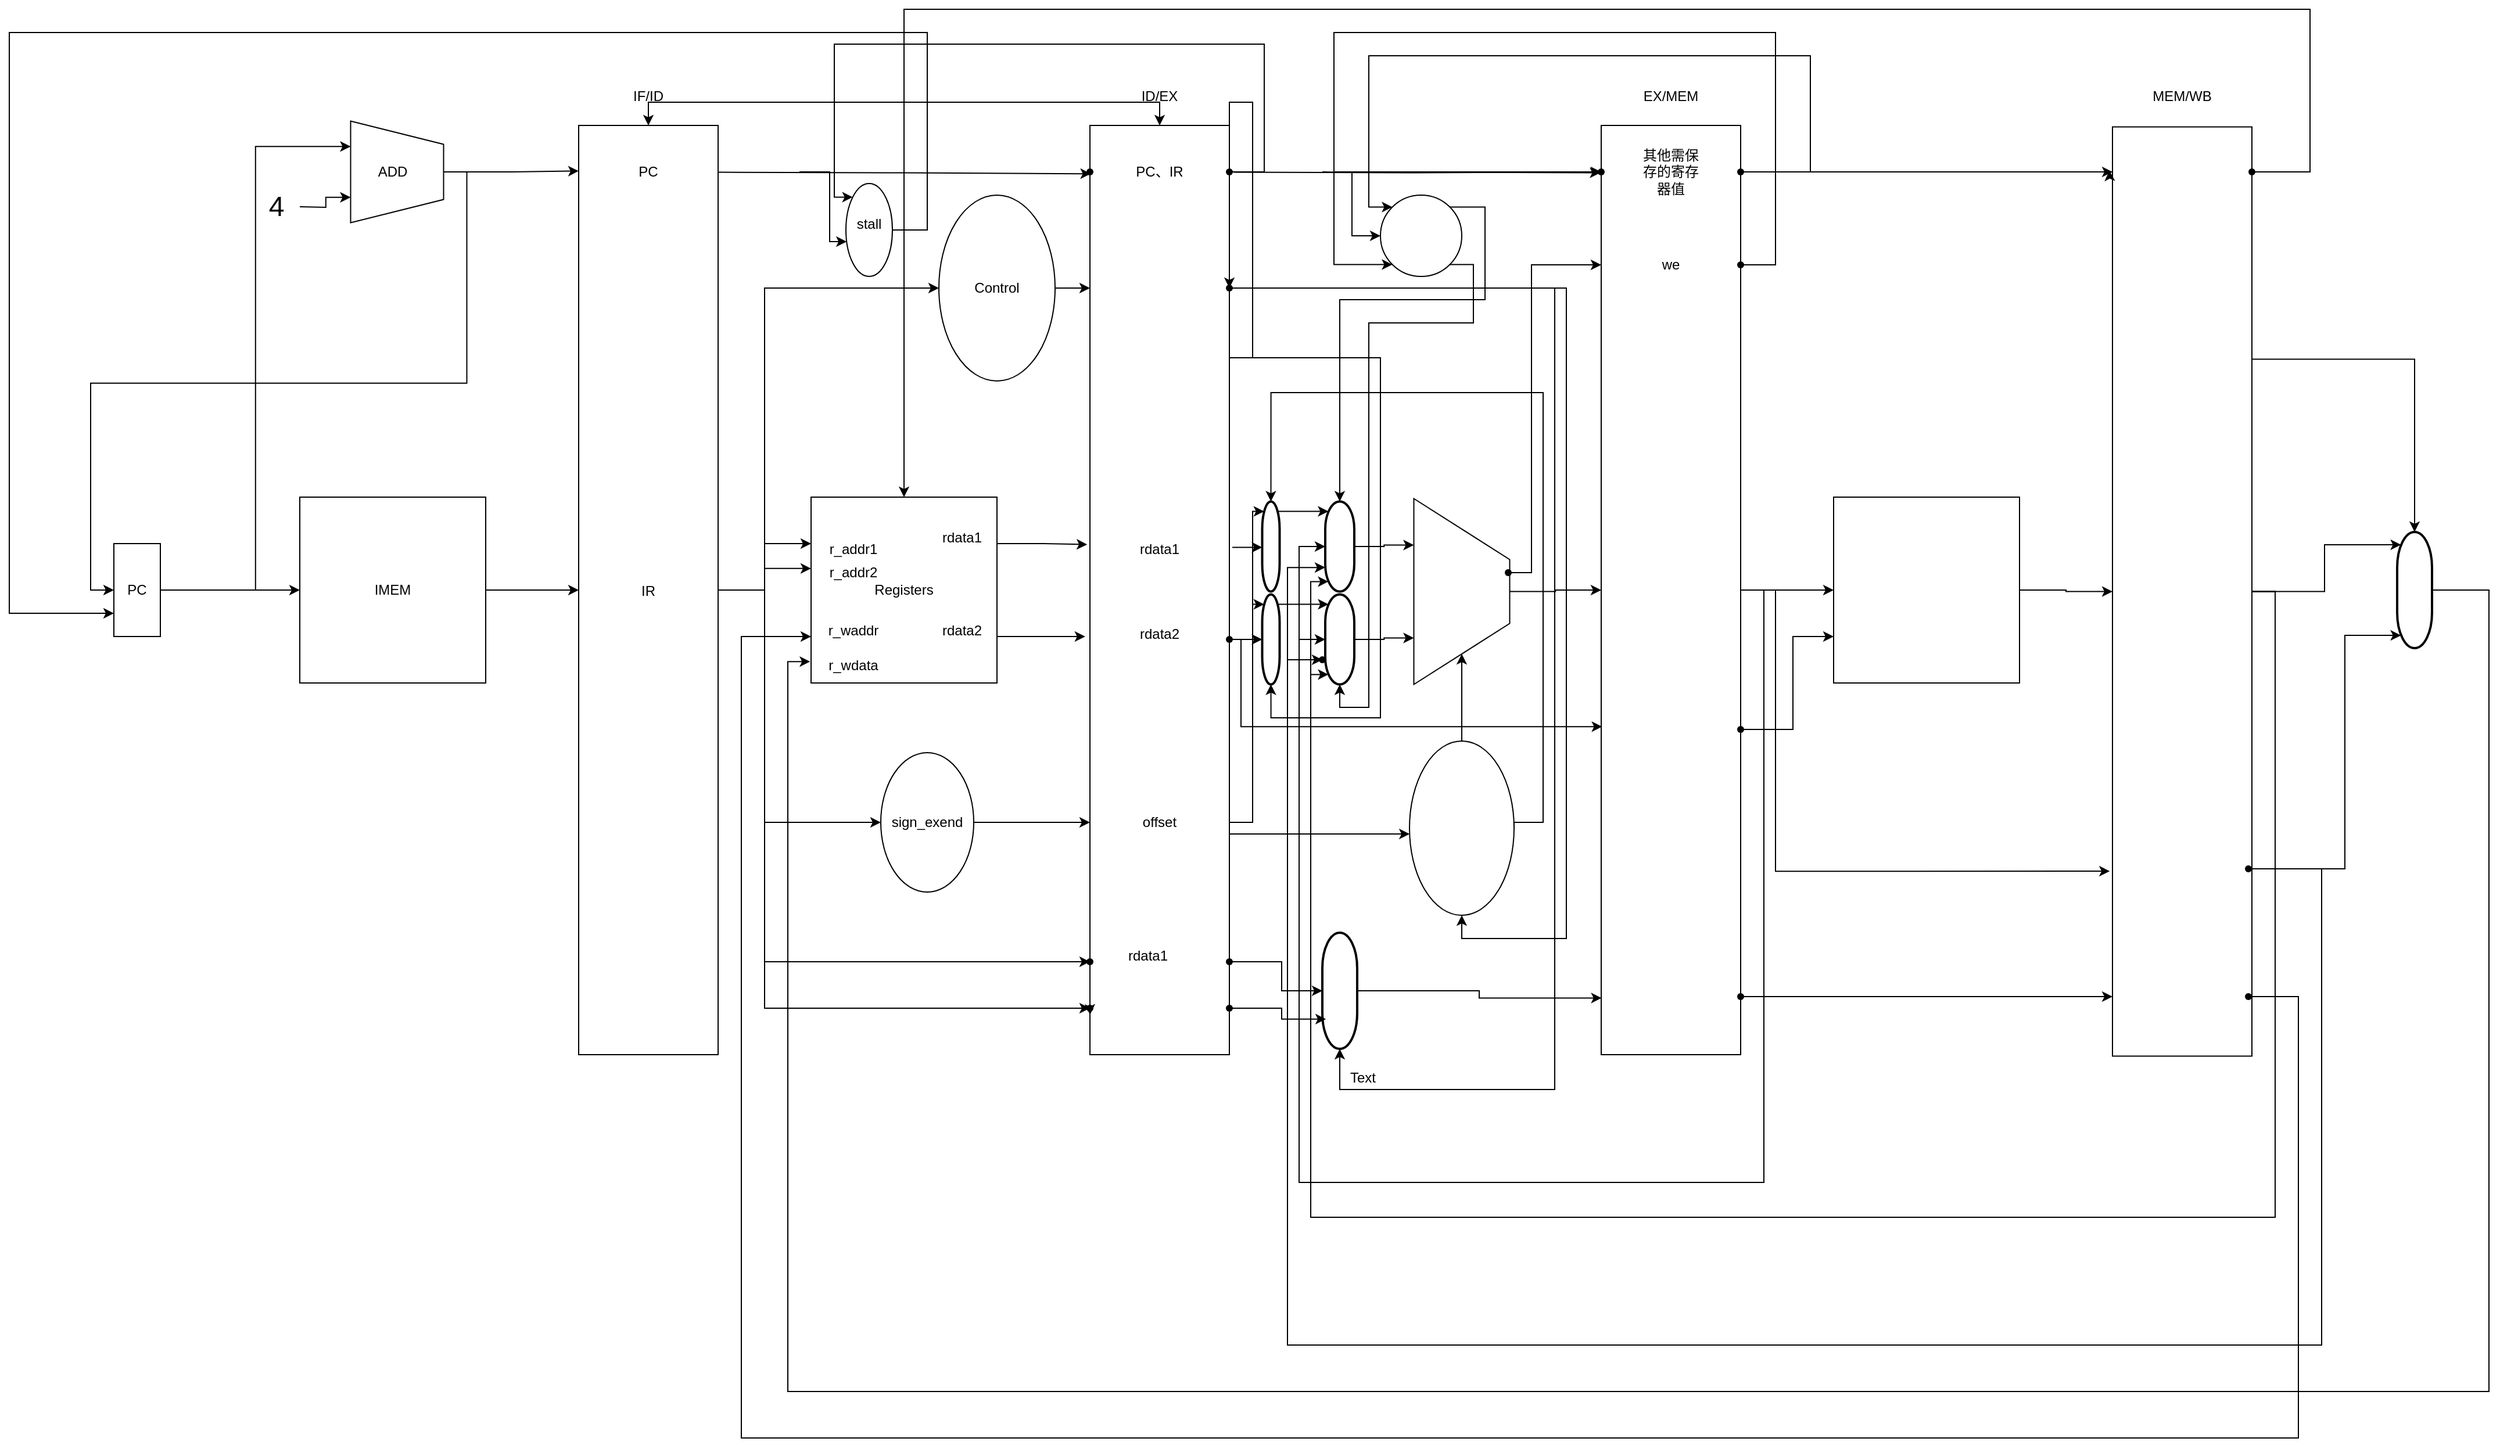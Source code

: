 <mxfile version="22.0.4" type="github">
  <diagram id="prtHgNgQTEPvFCAcTncT" name="Page-1">
    <mxGraphModel dx="1870" dy="2126" grid="1" gridSize="10" guides="1" tooltips="1" connect="1" arrows="1" fold="1" page="1" pageScale="1" pageWidth="827" pageHeight="1169" math="0" shadow="0">
      <root>
        <mxCell id="0" />
        <mxCell id="1" parent="0" />
        <mxCell id="Pd3aWQBySJJGMowD0t_p-46" style="edgeStyle=orthogonalEdgeStyle;rounded=0;orthogonalLoop=1;jettySize=auto;html=1;" edge="1" parent="1" source="Pd3aWQBySJJGMowD0t_p-4">
          <mxGeometry relative="1" as="geometry">
            <mxPoint x="640" y="160" as="targetPoint" />
          </mxGeometry>
        </mxCell>
        <mxCell id="Pd3aWQBySJJGMowD0t_p-4" value="" style="whiteSpace=wrap;html=1;aspect=fixed;movable=0;resizable=0;rotatable=0;deletable=0;editable=0;locked=1;connectable=0;" vertex="1" parent="1">
          <mxGeometry x="400" y="80" width="160" height="160" as="geometry" />
        </mxCell>
        <mxCell id="Pd3aWQBySJJGMowD0t_p-7" style="edgeStyle=orthogonalEdgeStyle;rounded=0;orthogonalLoop=1;jettySize=auto;html=1;exitX=1;exitY=0.5;exitDx=0;exitDy=0;entryX=0;entryY=0.5;entryDx=0;entryDy=0;" edge="1" parent="1" source="Pd3aWQBySJJGMowD0t_p-1" target="Pd3aWQBySJJGMowD0t_p-4">
          <mxGeometry relative="1" as="geometry" />
        </mxCell>
        <mxCell id="Pd3aWQBySJJGMowD0t_p-16" style="edgeStyle=orthogonalEdgeStyle;rounded=0;orthogonalLoop=1;jettySize=auto;html=1;entryX=0.25;entryY=1;entryDx=0;entryDy=0;" edge="1" parent="1" source="Pd3aWQBySJJGMowD0t_p-1" target="Pd3aWQBySJJGMowD0t_p-13">
          <mxGeometry relative="1" as="geometry" />
        </mxCell>
        <mxCell id="Pd3aWQBySJJGMowD0t_p-51" style="edgeStyle=orthogonalEdgeStyle;rounded=0;orthogonalLoop=1;jettySize=auto;html=1;exitX=1;exitY=0.5;exitDx=0;exitDy=0;entryX=0;entryY=0.5;entryDx=0;entryDy=0;" edge="1" parent="1" source="Pd3aWQBySJJGMowD0t_p-23" target="Pd3aWQBySJJGMowD0t_p-49">
          <mxGeometry relative="1" as="geometry">
            <mxPoint x="840" y="-90" as="targetPoint" />
            <Array as="points">
              <mxPoint x="800" y="160" />
              <mxPoint x="800" y="-100" />
            </Array>
          </mxGeometry>
        </mxCell>
        <mxCell id="Pd3aWQBySJJGMowD0t_p-53" style="edgeStyle=orthogonalEdgeStyle;rounded=0;orthogonalLoop=1;jettySize=auto;html=1;entryX=0;entryY=0.25;entryDx=0;entryDy=0;" edge="1" parent="1" source="Pd3aWQBySJJGMowD0t_p-23" target="Pd3aWQBySJJGMowD0t_p-41">
          <mxGeometry relative="1" as="geometry" />
        </mxCell>
        <mxCell id="Pd3aWQBySJJGMowD0t_p-58" style="edgeStyle=orthogonalEdgeStyle;rounded=0;orthogonalLoop=1;jettySize=auto;html=1;exitX=1;exitY=0.5;exitDx=0;exitDy=0;entryX=0;entryY=0.5;entryDx=0;entryDy=0;" edge="1" parent="1" source="Pd3aWQBySJJGMowD0t_p-23" target="Pd3aWQBySJJGMowD0t_p-57">
          <mxGeometry relative="1" as="geometry">
            <Array as="points">
              <mxPoint x="800" y="160" />
              <mxPoint x="800" y="360" />
            </Array>
          </mxGeometry>
        </mxCell>
        <mxCell id="Pd3aWQBySJJGMowD0t_p-233" style="edgeStyle=orthogonalEdgeStyle;rounded=0;orthogonalLoop=1;jettySize=auto;html=1;exitX=1;exitY=0.5;exitDx=0;exitDy=0;" edge="1" parent="1" source="Pd3aWQBySJJGMowD0t_p-23" target="Pd3aWQBySJJGMowD0t_p-221">
          <mxGeometry relative="1" as="geometry">
            <Array as="points">
              <mxPoint x="800" y="160" />
              <mxPoint x="800" y="520" />
            </Array>
          </mxGeometry>
        </mxCell>
        <mxCell id="Pd3aWQBySJJGMowD0t_p-23" value="" style="rounded=0;whiteSpace=wrap;html=1;movable=1;resizable=1;rotatable=1;deletable=1;editable=1;locked=0;connectable=1;" vertex="1" parent="1">
          <mxGeometry x="640" y="-240" width="120" height="800" as="geometry" />
        </mxCell>
        <mxCell id="Pd3aWQBySJJGMowD0t_p-24" value="IF/ID" style="text;strokeColor=none;align=center;fillColor=none;html=1;verticalAlign=middle;whiteSpace=wrap;rounded=0;movable=0;resizable=0;rotatable=0;deletable=0;editable=0;locked=1;connectable=0;" vertex="1" parent="1">
          <mxGeometry x="670" y="-280" width="60" height="30" as="geometry" />
        </mxCell>
        <mxCell id="Pd3aWQBySJJGMowD0t_p-43" value="" style="group;movable=1;resizable=1;rotatable=1;deletable=1;editable=1;locked=0;connectable=1;" vertex="1" connectable="0" parent="1">
          <mxGeometry x="840" y="80" width="160" height="160" as="geometry" />
        </mxCell>
        <mxCell id="Pd3aWQBySJJGMowD0t_p-41" value="" style="whiteSpace=wrap;html=1;aspect=fixed;" vertex="1" parent="Pd3aWQBySJJGMowD0t_p-43">
          <mxGeometry width="160" height="160" as="geometry" />
        </mxCell>
        <mxCell id="Pd3aWQBySJJGMowD0t_p-42" value="Registers" style="text;strokeColor=none;align=center;fillColor=none;html=1;verticalAlign=middle;whiteSpace=wrap;rounded=0;" vertex="1" parent="Pd3aWQBySJJGMowD0t_p-43">
          <mxGeometry x="50" y="65" width="60" height="30" as="geometry" />
        </mxCell>
        <mxCell id="Pd3aWQBySJJGMowD0t_p-234" value="r_waddr" style="text;strokeColor=none;align=center;fillColor=none;html=1;verticalAlign=middle;whiteSpace=wrap;rounded=0;" vertex="1" parent="Pd3aWQBySJJGMowD0t_p-43">
          <mxGeometry x="10" y="100" width="53" height="30" as="geometry" />
        </mxCell>
        <mxCell id="Pd3aWQBySJJGMowD0t_p-235" value="r_wdata" style="text;strokeColor=none;align=center;fillColor=none;html=1;verticalAlign=middle;whiteSpace=wrap;rounded=0;" vertex="1" parent="Pd3aWQBySJJGMowD0t_p-43">
          <mxGeometry x="10" y="130" width="53" height="30" as="geometry" />
        </mxCell>
        <mxCell id="Pd3aWQBySJJGMowD0t_p-237" value="r_addr1" style="text;strokeColor=none;align=center;fillColor=none;html=1;verticalAlign=middle;whiteSpace=wrap;rounded=0;" vertex="1" parent="Pd3aWQBySJJGMowD0t_p-43">
          <mxGeometry x="10" y="30" width="53" height="30" as="geometry" />
        </mxCell>
        <mxCell id="Pd3aWQBySJJGMowD0t_p-238" value="rdata1" style="text;strokeColor=none;align=center;fillColor=none;html=1;verticalAlign=middle;whiteSpace=wrap;rounded=0;" vertex="1" parent="Pd3aWQBySJJGMowD0t_p-43">
          <mxGeometry x="100" y="20" width="60" height="30" as="geometry" />
        </mxCell>
        <mxCell id="Pd3aWQBySJJGMowD0t_p-239" value="rdata2" style="text;strokeColor=none;align=center;fillColor=none;html=1;verticalAlign=middle;whiteSpace=wrap;rounded=0;" vertex="1" parent="Pd3aWQBySJJGMowD0t_p-43">
          <mxGeometry x="100" y="100" width="60" height="30" as="geometry" />
        </mxCell>
        <mxCell id="Pd3aWQBySJJGMowD0t_p-240" value="r_addr2" style="text;strokeColor=none;align=center;fillColor=none;html=1;verticalAlign=middle;whiteSpace=wrap;rounded=0;" vertex="1" parent="Pd3aWQBySJJGMowD0t_p-43">
          <mxGeometry x="10" y="50" width="53" height="30" as="geometry" />
        </mxCell>
        <mxCell id="Pd3aWQBySJJGMowD0t_p-1" value="" style="rounded=0;whiteSpace=wrap;html=1;movable=1;resizable=1;rotatable=1;deletable=1;editable=1;locked=0;connectable=1;" vertex="1" parent="1">
          <mxGeometry x="240" y="120" width="40" height="80" as="geometry" />
        </mxCell>
        <mxCell id="Pd3aWQBySJJGMowD0t_p-120" style="edgeStyle=orthogonalEdgeStyle;rounded=0;orthogonalLoop=1;jettySize=auto;html=1;exitX=0.5;exitY=0;exitDx=0;exitDy=0;entryX=0;entryY=0.5;entryDx=0;entryDy=0;" edge="1" parent="1" source="Pd3aWQBySJJGMowD0t_p-13" target="Pd3aWQBySJJGMowD0t_p-1">
          <mxGeometry relative="1" as="geometry" />
        </mxCell>
        <mxCell id="Pd3aWQBySJJGMowD0t_p-13" value="" style="shape=trapezoid;perimeter=trapezoidPerimeter;whiteSpace=wrap;html=1;fixedSize=1;rotation=90;movable=1;resizable=1;rotatable=1;deletable=1;editable=1;locked=0;connectable=1;" vertex="1" parent="1">
          <mxGeometry x="440" y="-240" width="87.5" height="80" as="geometry" />
        </mxCell>
        <mxCell id="Pd3aWQBySJJGMowD0t_p-49" value="" style="ellipse;whiteSpace=wrap;html=1;movable=1;resizable=1;rotatable=1;deletable=1;editable=1;locked=0;connectable=1;" vertex="1" parent="1">
          <mxGeometry x="950" y="-180" width="100" height="160" as="geometry" />
        </mxCell>
        <mxCell id="Pd3aWQBySJJGMowD0t_p-64" style="edgeStyle=orthogonalEdgeStyle;rounded=0;orthogonalLoop=1;jettySize=auto;html=1;exitX=1;exitY=0.5;exitDx=0;exitDy=0;entryX=0;entryY=0.75;entryDx=0;entryDy=0;" edge="1" parent="1" source="Pd3aWQBySJJGMowD0t_p-57" target="Pd3aWQBySJJGMowD0t_p-60">
          <mxGeometry relative="1" as="geometry" />
        </mxCell>
        <mxCell id="Pd3aWQBySJJGMowD0t_p-57" value="" style="ellipse;whiteSpace=wrap;html=1;" vertex="1" parent="1">
          <mxGeometry x="900" y="300" width="80" height="120" as="geometry" />
        </mxCell>
        <mxCell id="Pd3aWQBySJJGMowD0t_p-59" style="edgeStyle=orthogonalEdgeStyle;rounded=0;orthogonalLoop=1;jettySize=auto;html=1;exitX=1;exitY=0.5;exitDx=0;exitDy=0;entryX=0;entryY=0.384;entryDx=0;entryDy=0;entryPerimeter=0;" edge="1" parent="1" source="Pd3aWQBySJJGMowD0t_p-23" target="Pd3aWQBySJJGMowD0t_p-43">
          <mxGeometry relative="1" as="geometry" />
        </mxCell>
        <mxCell id="Pd3aWQBySJJGMowD0t_p-76" style="edgeStyle=orthogonalEdgeStyle;rounded=0;orthogonalLoop=1;jettySize=auto;html=1;exitX=1;exitY=0.75;exitDx=0;exitDy=0;" edge="1" parent="1" source="Pd3aWQBySJJGMowD0t_p-60" target="Pd3aWQBySJJGMowD0t_p-75">
          <mxGeometry relative="1" as="geometry">
            <Array as="points">
              <mxPoint x="1200" y="370" />
            </Array>
          </mxGeometry>
        </mxCell>
        <mxCell id="Pd3aWQBySJJGMowD0t_p-96" style="edgeStyle=orthogonalEdgeStyle;rounded=0;orthogonalLoop=1;jettySize=auto;html=1;exitDx=0;exitDy=0;entryX=0.5;entryY=1;entryDx=0;entryDy=0;" edge="1" parent="1" source="Pd3aWQBySJJGMowD0t_p-227" target="Pd3aWQBySJJGMowD0t_p-75">
          <mxGeometry relative="1" as="geometry">
            <mxPoint x="1360" y="-50" as="targetPoint" />
            <Array as="points">
              <mxPoint x="1200" y="-100" />
              <mxPoint x="1490" y="-100" />
              <mxPoint x="1490" y="460" />
              <mxPoint x="1400" y="460" />
            </Array>
          </mxGeometry>
        </mxCell>
        <mxCell id="Pd3aWQBySJJGMowD0t_p-60" value="" style="rounded=0;whiteSpace=wrap;html=1;movable=1;resizable=1;rotatable=1;deletable=1;editable=1;locked=0;connectable=1;" vertex="1" parent="1">
          <mxGeometry x="1080" y="-240" width="120" height="800" as="geometry" />
        </mxCell>
        <mxCell id="Pd3aWQBySJJGMowD0t_p-61" value="ID/EX" style="text;strokeColor=none;align=center;fillColor=none;html=1;verticalAlign=middle;whiteSpace=wrap;rounded=0;movable=1;resizable=1;rotatable=1;deletable=1;editable=1;locked=0;connectable=1;" vertex="1" parent="1">
          <mxGeometry x="1110" y="-280" width="60" height="30" as="geometry" />
        </mxCell>
        <mxCell id="Pd3aWQBySJJGMowD0t_p-63" style="edgeStyle=orthogonalEdgeStyle;rounded=0;orthogonalLoop=1;jettySize=auto;html=1;exitDx=0;exitDy=0;entryX=0.001;entryY=0.957;entryDx=0;entryDy=0;entryPerimeter=0;" edge="1" parent="1" source="Pd3aWQBySJJGMowD0t_p-221" target="Pd3aWQBySJJGMowD0t_p-60">
          <mxGeometry relative="1" as="geometry">
            <Array as="points">
              <mxPoint x="1080" y="520" />
            </Array>
          </mxGeometry>
        </mxCell>
        <mxCell id="Pd3aWQBySJJGMowD0t_p-68" style="edgeStyle=orthogonalEdgeStyle;rounded=0;orthogonalLoop=1;jettySize=auto;html=1;exitX=1;exitY=0.5;exitDx=0;exitDy=0;entryX=0;entryY=0.174;entryDx=0;entryDy=0;entryPerimeter=0;" edge="1" parent="1" source="Pd3aWQBySJJGMowD0t_p-49" target="Pd3aWQBySJJGMowD0t_p-60">
          <mxGeometry relative="1" as="geometry" />
        </mxCell>
        <mxCell id="Pd3aWQBySJJGMowD0t_p-71" value="" style="strokeWidth=2;html=1;shape=mxgraph.flowchart.terminator;whiteSpace=wrap;rotation=90;" vertex="1" parent="1">
          <mxGeometry x="1245" y="490" width="100" height="30" as="geometry" />
        </mxCell>
        <mxCell id="Pd3aWQBySJJGMowD0t_p-97" style="edgeStyle=orthogonalEdgeStyle;rounded=0;orthogonalLoop=1;jettySize=auto;html=1;exitX=0.5;exitY=0;exitDx=0;exitDy=0;" edge="1" parent="1" source="Pd3aWQBySJJGMowD0t_p-75" target="Pd3aWQBySJJGMowD0t_p-79">
          <mxGeometry relative="1" as="geometry" />
        </mxCell>
        <mxCell id="Pd3aWQBySJJGMowD0t_p-75" value="" style="ellipse;whiteSpace=wrap;html=1;movable=1;resizable=1;rotatable=1;deletable=1;editable=1;locked=0;connectable=1;" vertex="1" parent="1">
          <mxGeometry x="1355" y="290" width="90" height="150" as="geometry" />
        </mxCell>
        <mxCell id="Pd3aWQBySJJGMowD0t_p-78" value="" style="strokeWidth=2;html=1;shape=mxgraph.flowchart.terminator;whiteSpace=wrap;rotation=90;" vertex="1" parent="1">
          <mxGeometry x="1197" y="115" width="77.5" height="15" as="geometry" />
        </mxCell>
        <mxCell id="Pd3aWQBySJJGMowD0t_p-104" style="edgeStyle=orthogonalEdgeStyle;rounded=0;orthogonalLoop=1;jettySize=auto;html=1;exitX=0.5;exitY=0;exitDx=0;exitDy=0;entryX=0;entryY=0.5;entryDx=0;entryDy=0;" edge="1" parent="1" source="Pd3aWQBySJJGMowD0t_p-79" target="Pd3aWQBySJJGMowD0t_p-98">
          <mxGeometry relative="1" as="geometry" />
        </mxCell>
        <mxCell id="Pd3aWQBySJJGMowD0t_p-79" value="" style="shape=trapezoid;perimeter=trapezoidPerimeter;whiteSpace=wrap;html=1;fixedSize=1;rotation=90;movable=1;resizable=1;rotatable=1;deletable=1;editable=1;locked=0;connectable=1;size=52.5;" vertex="1" parent="1">
          <mxGeometry x="1320" y="120" width="160" height="82.5" as="geometry" />
        </mxCell>
        <mxCell id="Pd3aWQBySJJGMowD0t_p-83" value="" style="strokeWidth=2;html=1;shape=mxgraph.flowchart.terminator;whiteSpace=wrap;rotation=90;" vertex="1" parent="1">
          <mxGeometry x="1197" y="195" width="77.5" height="15" as="geometry" />
        </mxCell>
        <mxCell id="Pd3aWQBySJJGMowD0t_p-87" style="edgeStyle=orthogonalEdgeStyle;rounded=0;orthogonalLoop=1;jettySize=auto;html=1;exitX=1;exitY=0.75;exitDx=0;exitDy=0;entryX=0.11;entryY=0.89;entryDx=0;entryDy=0;entryPerimeter=0;" edge="1" parent="1" source="Pd3aWQBySJJGMowD0t_p-60" target="Pd3aWQBySJJGMowD0t_p-78">
          <mxGeometry relative="1" as="geometry" />
        </mxCell>
        <mxCell id="Pd3aWQBySJJGMowD0t_p-88" style="edgeStyle=orthogonalEdgeStyle;rounded=0;orthogonalLoop=1;jettySize=auto;html=1;exitX=1;exitY=0.75;exitDx=0;exitDy=0;entryX=0.11;entryY=0.89;entryDx=0;entryDy=0;entryPerimeter=0;" edge="1" parent="1" source="Pd3aWQBySJJGMowD0t_p-60" target="Pd3aWQBySJJGMowD0t_p-83">
          <mxGeometry relative="1" as="geometry" />
        </mxCell>
        <mxCell id="Pd3aWQBySJJGMowD0t_p-89" style="edgeStyle=orthogonalEdgeStyle;rounded=0;orthogonalLoop=1;jettySize=auto;html=1;exitX=1;exitY=0.25;exitDx=0;exitDy=0;entryX=-0.02;entryY=0.451;entryDx=0;entryDy=0;entryPerimeter=0;" edge="1" parent="1" source="Pd3aWQBySJJGMowD0t_p-43" target="Pd3aWQBySJJGMowD0t_p-60">
          <mxGeometry relative="1" as="geometry" />
        </mxCell>
        <mxCell id="Pd3aWQBySJJGMowD0t_p-90" style="edgeStyle=orthogonalEdgeStyle;rounded=0;orthogonalLoop=1;jettySize=auto;html=1;exitX=1;exitY=0.75;exitDx=0;exitDy=0;entryX=-0.034;entryY=0.55;entryDx=0;entryDy=0;entryPerimeter=0;" edge="1" parent="1" source="Pd3aWQBySJJGMowD0t_p-41" target="Pd3aWQBySJJGMowD0t_p-60">
          <mxGeometry relative="1" as="geometry" />
        </mxCell>
        <mxCell id="Pd3aWQBySJJGMowD0t_p-92" style="edgeStyle=orthogonalEdgeStyle;rounded=0;orthogonalLoop=1;jettySize=auto;html=1;exitX=1.021;exitY=0.454;exitDx=0;exitDy=0;exitPerimeter=0;entryX=0.5;entryY=1;entryDx=0;entryDy=0;entryPerimeter=0;" edge="1" parent="1" source="Pd3aWQBySJJGMowD0t_p-60" target="Pd3aWQBySJJGMowD0t_p-78">
          <mxGeometry relative="1" as="geometry" />
        </mxCell>
        <mxCell id="Pd3aWQBySJJGMowD0t_p-95" style="edgeStyle=orthogonalEdgeStyle;rounded=0;orthogonalLoop=1;jettySize=auto;html=1;exitDx=0;exitDy=0;exitPerimeter=0;entryX=0.5;entryY=1;entryDx=0;entryDy=0;entryPerimeter=0;" edge="1" parent="1" source="Pd3aWQBySJJGMowD0t_p-159" target="Pd3aWQBySJJGMowD0t_p-83">
          <mxGeometry relative="1" as="geometry" />
        </mxCell>
        <mxCell id="Pd3aWQBySJJGMowD0t_p-105" style="edgeStyle=orthogonalEdgeStyle;rounded=0;orthogonalLoop=1;jettySize=auto;html=1;exitX=1;exitY=0.5;exitDx=0;exitDy=0;entryX=0;entryY=0.5;entryDx=0;entryDy=0;" edge="1" parent="1" source="Pd3aWQBySJJGMowD0t_p-98" target="Pd3aWQBySJJGMowD0t_p-102">
          <mxGeometry relative="1" as="geometry" />
        </mxCell>
        <mxCell id="Pd3aWQBySJJGMowD0t_p-98" value="" style="rounded=0;whiteSpace=wrap;html=1;movable=1;resizable=1;rotatable=1;deletable=1;editable=1;locked=0;connectable=1;" vertex="1" parent="1">
          <mxGeometry x="1520" y="-240" width="120" height="800" as="geometry" />
        </mxCell>
        <mxCell id="Pd3aWQBySJJGMowD0t_p-99" value="EX/MEM" style="text;strokeColor=none;align=center;fillColor=none;html=1;verticalAlign=middle;whiteSpace=wrap;rounded=0;movable=1;resizable=1;rotatable=1;deletable=1;editable=1;locked=0;connectable=1;" vertex="1" parent="1">
          <mxGeometry x="1550" y="-280" width="60" height="30" as="geometry" />
        </mxCell>
        <mxCell id="Pd3aWQBySJJGMowD0t_p-100" style="edgeStyle=orthogonalEdgeStyle;rounded=0;orthogonalLoop=1;jettySize=auto;html=1;exitX=0.5;exitY=0;exitDx=0;exitDy=0;exitPerimeter=0;entryX=0.003;entryY=0.939;entryDx=0;entryDy=0;entryPerimeter=0;" edge="1" parent="1" source="Pd3aWQBySJJGMowD0t_p-71" target="Pd3aWQBySJJGMowD0t_p-98">
          <mxGeometry relative="1" as="geometry" />
        </mxCell>
        <mxCell id="Pd3aWQBySJJGMowD0t_p-167" style="edgeStyle=orthogonalEdgeStyle;rounded=0;orthogonalLoop=1;jettySize=auto;html=1;exitX=1;exitY=0.5;exitDx=0;exitDy=0;entryX=0;entryY=0.5;entryDx=0;entryDy=0;" edge="1" parent="1" source="Pd3aWQBySJJGMowD0t_p-102" target="Pd3aWQBySJJGMowD0t_p-166">
          <mxGeometry relative="1" as="geometry" />
        </mxCell>
        <mxCell id="Pd3aWQBySJJGMowD0t_p-102" value="" style="whiteSpace=wrap;html=1;aspect=fixed;" vertex="1" parent="1">
          <mxGeometry x="1720" y="80" width="160" height="160" as="geometry" />
        </mxCell>
        <mxCell id="Pd3aWQBySJJGMowD0t_p-109" style="edgeStyle=orthogonalEdgeStyle;rounded=0;orthogonalLoop=1;jettySize=auto;html=1;exitX=1;exitY=0.25;exitDx=0;exitDy=0;entryX=1;entryY=0.5;entryDx=0;entryDy=0;entryPerimeter=0;" edge="1" parent="1" source="Pd3aWQBySJJGMowD0t_p-60" target="Pd3aWQBySJJGMowD0t_p-83">
          <mxGeometry relative="1" as="geometry">
            <Array as="points">
              <mxPoint x="1330" y="-40" />
              <mxPoint x="1330" y="270" />
              <mxPoint x="1236" y="270" />
            </Array>
          </mxGeometry>
        </mxCell>
        <mxCell id="Pd3aWQBySJJGMowD0t_p-111" style="edgeStyle=orthogonalEdgeStyle;rounded=0;orthogonalLoop=1;jettySize=auto;html=1;exitX=1;exitY=0.5;exitDx=0;exitDy=0;entryX=0;entryY=0.5;entryDx=0;entryDy=0;entryPerimeter=0;" edge="1" parent="1" source="Pd3aWQBySJJGMowD0t_p-75" target="Pd3aWQBySJJGMowD0t_p-78">
          <mxGeometry relative="1" as="geometry">
            <Array as="points">
              <mxPoint x="1445" y="360" />
              <mxPoint x="1470" y="360" />
              <mxPoint x="1470" y="-10" />
              <mxPoint x="1236" y="-10" />
            </Array>
          </mxGeometry>
        </mxCell>
        <mxCell id="Pd3aWQBySJJGMowD0t_p-136" style="edgeStyle=orthogonalEdgeStyle;rounded=0;orthogonalLoop=1;jettySize=auto;html=1;exitX=0.5;exitY=0;exitDx=0;exitDy=0;exitPerimeter=0;entryX=0.25;entryY=1;entryDx=0;entryDy=0;" edge="1" parent="1" source="Pd3aWQBySJJGMowD0t_p-112" target="Pd3aWQBySJJGMowD0t_p-79">
          <mxGeometry relative="1" as="geometry" />
        </mxCell>
        <mxCell id="Pd3aWQBySJJGMowD0t_p-112" value="" style="strokeWidth=2;html=1;shape=mxgraph.flowchart.terminator;whiteSpace=wrap;rotation=90;" vertex="1" parent="1">
          <mxGeometry x="1256.25" y="110" width="77.5" height="25" as="geometry" />
        </mxCell>
        <mxCell id="Pd3aWQBySJJGMowD0t_p-137" style="edgeStyle=orthogonalEdgeStyle;rounded=0;orthogonalLoop=1;jettySize=auto;html=1;exitX=0.5;exitY=0;exitDx=0;exitDy=0;exitPerimeter=0;entryX=0.75;entryY=1;entryDx=0;entryDy=0;" edge="1" parent="1" source="Pd3aWQBySJJGMowD0t_p-113" target="Pd3aWQBySJJGMowD0t_p-79">
          <mxGeometry relative="1" as="geometry" />
        </mxCell>
        <mxCell id="Pd3aWQBySJJGMowD0t_p-113" value="" style="strokeWidth=2;html=1;shape=mxgraph.flowchart.terminator;whiteSpace=wrap;rotation=90;" vertex="1" parent="1">
          <mxGeometry x="1256.25" y="190" width="77.5" height="25" as="geometry" />
        </mxCell>
        <mxCell id="Pd3aWQBySJJGMowD0t_p-116" style="edgeStyle=orthogonalEdgeStyle;rounded=0;orthogonalLoop=1;jettySize=auto;html=1;exitX=0.11;exitY=0.11;exitDx=0;exitDy=0;exitPerimeter=0;entryX=0.11;entryY=0.89;entryDx=0;entryDy=0;entryPerimeter=0;" edge="1" parent="1" source="Pd3aWQBySJJGMowD0t_p-78" target="Pd3aWQBySJJGMowD0t_p-112">
          <mxGeometry relative="1" as="geometry" />
        </mxCell>
        <mxCell id="Pd3aWQBySJJGMowD0t_p-117" style="edgeStyle=orthogonalEdgeStyle;rounded=0;orthogonalLoop=1;jettySize=auto;html=1;exitX=0.11;exitY=0.11;exitDx=0;exitDy=0;exitPerimeter=0;entryX=0.11;entryY=0.89;entryDx=0;entryDy=0;entryPerimeter=0;" edge="1" parent="1" source="Pd3aWQBySJJGMowD0t_p-83" target="Pd3aWQBySJJGMowD0t_p-113">
          <mxGeometry relative="1" as="geometry" />
        </mxCell>
        <mxCell id="Pd3aWQBySJJGMowD0t_p-118" style="edgeStyle=orthogonalEdgeStyle;rounded=0;orthogonalLoop=1;jettySize=auto;html=1;exitX=1;exitY=0.5;exitDx=0;exitDy=0;entryX=0.5;entryY=1;entryDx=0;entryDy=0;entryPerimeter=0;" edge="1" parent="1" source="Pd3aWQBySJJGMowD0t_p-98" target="Pd3aWQBySJJGMowD0t_p-112">
          <mxGeometry relative="1" as="geometry">
            <Array as="points">
              <mxPoint x="1660" y="160" />
              <mxPoint x="1660" y="670" />
              <mxPoint x="1260" y="670" />
              <mxPoint x="1260" y="123" />
            </Array>
          </mxGeometry>
        </mxCell>
        <mxCell id="Pd3aWQBySJJGMowD0t_p-119" style="edgeStyle=orthogonalEdgeStyle;rounded=0;orthogonalLoop=1;jettySize=auto;html=1;exitX=0.5;exitY=0;exitDx=0;exitDy=0;entryX=0;entryY=0.049;entryDx=0;entryDy=0;entryPerimeter=0;" edge="1" parent="1" source="Pd3aWQBySJJGMowD0t_p-13" target="Pd3aWQBySJJGMowD0t_p-23">
          <mxGeometry relative="1" as="geometry" />
        </mxCell>
        <mxCell id="Pd3aWQBySJJGMowD0t_p-121" style="edgeStyle=orthogonalEdgeStyle;rounded=0;orthogonalLoop=1;jettySize=auto;html=1;exitX=0.5;exitY=0;exitDx=0;exitDy=0;entryX=0.007;entryY=0.052;entryDx=0;entryDy=0;entryPerimeter=0;" edge="1" parent="1" target="Pd3aWQBySJJGMowD0t_p-60">
          <mxGeometry relative="1" as="geometry">
            <mxPoint x="760" y="-199.71" as="sourcePoint" />
            <mxPoint x="876" y="-200.71" as="targetPoint" />
          </mxGeometry>
        </mxCell>
        <mxCell id="Pd3aWQBySJJGMowD0t_p-124" style="edgeStyle=orthogonalEdgeStyle;rounded=0;orthogonalLoop=1;jettySize=auto;html=1;exitDx=0;exitDy=0;entryX=-0.006;entryY=0.051;entryDx=0;entryDy=0;entryPerimeter=0;" edge="1" parent="1" source="Pd3aWQBySJJGMowD0t_p-154" target="Pd3aWQBySJJGMowD0t_p-98">
          <mxGeometry relative="1" as="geometry">
            <mxPoint x="1204" y="-199.71" as="sourcePoint" />
            <mxPoint x="1320" y="-200.71" as="targetPoint" />
            <Array as="points">
              <mxPoint x="1290" y="-200" />
            </Array>
          </mxGeometry>
        </mxCell>
        <mxCell id="Pd3aWQBySJJGMowD0t_p-127" style="edgeStyle=orthogonalEdgeStyle;rounded=0;orthogonalLoop=1;jettySize=auto;html=1;exitX=0;exitY=0.5;exitDx=0;exitDy=0;entryX=0;entryY=0.5;entryDx=0;entryDy=0;" edge="1" parent="1" target="Pd3aWQBySJJGMowD0t_p-125">
          <mxGeometry relative="1" as="geometry">
            <mxPoint x="1280" y="-200" as="sourcePoint" />
          </mxGeometry>
        </mxCell>
        <mxCell id="Pd3aWQBySJJGMowD0t_p-125" value="" style="ellipse;whiteSpace=wrap;html=1;" vertex="1" parent="1">
          <mxGeometry x="1330" y="-180" width="70" height="70" as="geometry" />
        </mxCell>
        <mxCell id="Pd3aWQBySJJGMowD0t_p-132" style="edgeStyle=orthogonalEdgeStyle;rounded=0;orthogonalLoop=1;jettySize=auto;html=1;exitX=1;exitY=0;exitDx=0;exitDy=0;entryX=0;entryY=0.5;entryDx=0;entryDy=0;entryPerimeter=0;" edge="1" parent="1" source="Pd3aWQBySJJGMowD0t_p-125" target="Pd3aWQBySJJGMowD0t_p-112">
          <mxGeometry relative="1" as="geometry">
            <Array as="points">
              <mxPoint x="1420" y="-170" />
              <mxPoint x="1420" y="-90" />
              <mxPoint x="1295" y="-90" />
            </Array>
          </mxGeometry>
        </mxCell>
        <mxCell id="Pd3aWQBySJJGMowD0t_p-134" style="edgeStyle=orthogonalEdgeStyle;rounded=0;orthogonalLoop=1;jettySize=auto;html=1;exitX=1;exitY=0.5;exitDx=0;exitDy=0;entryX=0.5;entryY=1;entryDx=0;entryDy=0;entryPerimeter=0;" edge="1" parent="1" source="Pd3aWQBySJJGMowD0t_p-98" target="Pd3aWQBySJJGMowD0t_p-113">
          <mxGeometry relative="1" as="geometry">
            <Array as="points">
              <mxPoint x="1660" y="160" />
              <mxPoint x="1660" y="670" />
              <mxPoint x="1260" y="670" />
              <mxPoint x="1260" y="203" />
            </Array>
          </mxGeometry>
        </mxCell>
        <mxCell id="Pd3aWQBySJJGMowD0t_p-135" style="edgeStyle=orthogonalEdgeStyle;rounded=0;orthogonalLoop=1;jettySize=auto;html=1;exitX=1;exitY=1;exitDx=0;exitDy=0;entryX=1;entryY=0.5;entryDx=0;entryDy=0;entryPerimeter=0;" edge="1" parent="1" source="Pd3aWQBySJJGMowD0t_p-125" target="Pd3aWQBySJJGMowD0t_p-113">
          <mxGeometry relative="1" as="geometry">
            <Array as="points">
              <mxPoint x="1410" y="-120" />
              <mxPoint x="1410" y="-70" />
              <mxPoint x="1320" y="-70" />
              <mxPoint x="1320" y="261" />
              <mxPoint x="1295" y="261" />
            </Array>
          </mxGeometry>
        </mxCell>
        <mxCell id="Pd3aWQBySJJGMowD0t_p-140" style="edgeStyle=orthogonalEdgeStyle;rounded=0;orthogonalLoop=1;jettySize=auto;html=1;" edge="1" parent="1" target="Pd3aWQBySJJGMowD0t_p-139">
          <mxGeometry relative="1" as="geometry">
            <mxPoint x="830" y="-200" as="sourcePoint" />
            <Array as="points">
              <mxPoint x="856" y="-200" />
              <mxPoint x="856" y="-140" />
            </Array>
          </mxGeometry>
        </mxCell>
        <mxCell id="Pd3aWQBySJJGMowD0t_p-142" style="edgeStyle=orthogonalEdgeStyle;rounded=0;orthogonalLoop=1;jettySize=auto;html=1;exitX=1;exitY=0.5;exitDx=0;exitDy=0;entryX=0.5;entryY=0;entryDx=0;entryDy=0;" edge="1" parent="1" source="Pd3aWQBySJJGMowD0t_p-139" target="Pd3aWQBySJJGMowD0t_p-60">
          <mxGeometry relative="1" as="geometry">
            <Array as="points">
              <mxPoint x="940" y="-150" />
              <mxPoint x="940" y="-260" />
              <mxPoint x="1140" y="-260" />
            </Array>
          </mxGeometry>
        </mxCell>
        <mxCell id="Pd3aWQBySJJGMowD0t_p-143" style="edgeStyle=orthogonalEdgeStyle;rounded=0;orthogonalLoop=1;jettySize=auto;html=1;exitX=1;exitY=0.5;exitDx=0;exitDy=0;entryX=0.5;entryY=0;entryDx=0;entryDy=0;" edge="1" parent="1" source="Pd3aWQBySJJGMowD0t_p-139" target="Pd3aWQBySJJGMowD0t_p-23">
          <mxGeometry relative="1" as="geometry">
            <Array as="points">
              <mxPoint x="940" y="-150" />
              <mxPoint x="940" y="-260" />
              <mxPoint x="700" y="-260" />
            </Array>
          </mxGeometry>
        </mxCell>
        <mxCell id="Pd3aWQBySJJGMowD0t_p-144" style="edgeStyle=orthogonalEdgeStyle;rounded=0;orthogonalLoop=1;jettySize=auto;html=1;exitX=1;exitY=0.5;exitDx=0;exitDy=0;entryX=0;entryY=0.75;entryDx=0;entryDy=0;" edge="1" parent="1" source="Pd3aWQBySJJGMowD0t_p-139" target="Pd3aWQBySJJGMowD0t_p-1">
          <mxGeometry relative="1" as="geometry">
            <Array as="points">
              <mxPoint x="940" y="-150" />
              <mxPoint x="940" y="-320" />
              <mxPoint x="150" y="-320" />
              <mxPoint x="150" y="180" />
            </Array>
          </mxGeometry>
        </mxCell>
        <mxCell id="Pd3aWQBySJJGMowD0t_p-139" value="" style="ellipse;whiteSpace=wrap;html=1;" vertex="1" parent="1">
          <mxGeometry x="870" y="-190" width="40" height="80" as="geometry" />
        </mxCell>
        <mxCell id="Pd3aWQBySJJGMowD0t_p-152" style="edgeStyle=orthogonalEdgeStyle;rounded=0;orthogonalLoop=1;jettySize=auto;html=1;entryX=0;entryY=0;entryDx=0;entryDy=0;" edge="1" parent="1" source="Pd3aWQBySJJGMowD0t_p-150" target="Pd3aWQBySJJGMowD0t_p-139">
          <mxGeometry relative="1" as="geometry">
            <Array as="points">
              <mxPoint x="1230" y="-200" />
              <mxPoint x="1230" y="-310" />
              <mxPoint x="860" y="-310" />
              <mxPoint x="860" y="-178" />
            </Array>
          </mxGeometry>
        </mxCell>
        <mxCell id="Pd3aWQBySJJGMowD0t_p-150" value="" style="shape=waypoint;sketch=0;fillStyle=solid;size=6;pointerEvents=1;points=[];fillColor=none;resizable=0;rotatable=0;perimeter=centerPerimeter;snapToPoint=1;" vertex="1" parent="1">
          <mxGeometry x="1190" y="-210" width="20" height="20" as="geometry" />
        </mxCell>
        <mxCell id="Pd3aWQBySJJGMowD0t_p-158" style="edgeStyle=orthogonalEdgeStyle;rounded=0;orthogonalLoop=1;jettySize=auto;html=1;entryX=0;entryY=0;entryDx=0;entryDy=0;" edge="1" parent="1" source="Pd3aWQBySJJGMowD0t_p-153" target="Pd3aWQBySJJGMowD0t_p-125">
          <mxGeometry relative="1" as="geometry">
            <Array as="points">
              <mxPoint x="1700" y="-200" />
              <mxPoint x="1700" y="-300" />
              <mxPoint x="1320" y="-300" />
              <mxPoint x="1320" y="-170" />
            </Array>
          </mxGeometry>
        </mxCell>
        <mxCell id="Pd3aWQBySJJGMowD0t_p-153" value="" style="shape=waypoint;sketch=0;fillStyle=solid;size=6;pointerEvents=1;points=[];fillColor=none;resizable=0;rotatable=0;perimeter=centerPerimeter;snapToPoint=1;" vertex="1" parent="1">
          <mxGeometry x="1630" y="-210" width="20" height="20" as="geometry" />
        </mxCell>
        <mxCell id="Pd3aWQBySJJGMowD0t_p-155" value="" style="edgeStyle=orthogonalEdgeStyle;rounded=0;orthogonalLoop=1;jettySize=auto;html=1;exitX=0.5;exitY=0;exitDx=0;exitDy=0;entryDx=0;entryDy=0;entryPerimeter=0;" edge="1" parent="1" target="Pd3aWQBySJJGMowD0t_p-154">
          <mxGeometry relative="1" as="geometry">
            <mxPoint x="1204" y="-199.71" as="sourcePoint" />
            <mxPoint x="1519" y="-199" as="targetPoint" />
            <Array as="points" />
          </mxGeometry>
        </mxCell>
        <mxCell id="Pd3aWQBySJJGMowD0t_p-154" value="" style="shape=waypoint;sketch=0;fillStyle=solid;size=6;pointerEvents=1;points=[];fillColor=none;resizable=0;rotatable=0;perimeter=centerPerimeter;snapToPoint=1;" vertex="1" parent="1">
          <mxGeometry x="1510" y="-210" width="20" height="20" as="geometry" />
        </mxCell>
        <mxCell id="Pd3aWQBySJJGMowD0t_p-156" value="" style="shape=waypoint;sketch=0;fillStyle=solid;size=6;pointerEvents=1;points=[];fillColor=none;resizable=0;rotatable=0;perimeter=centerPerimeter;snapToPoint=1;" vertex="1" parent="1">
          <mxGeometry x="1070" y="-210" width="20" height="20" as="geometry" />
        </mxCell>
        <mxCell id="Pd3aWQBySJJGMowD0t_p-160" value="" style="edgeStyle=orthogonalEdgeStyle;rounded=0;orthogonalLoop=1;jettySize=auto;html=1;exitX=1;exitY=0.553;exitDx=0;exitDy=0;exitPerimeter=0;entryDx=0;entryDy=0;entryPerimeter=0;" edge="1" parent="1" source="Pd3aWQBySJJGMowD0t_p-60" target="Pd3aWQBySJJGMowD0t_p-159">
          <mxGeometry relative="1" as="geometry">
            <mxPoint x="1200" y="202" as="sourcePoint" />
            <mxPoint x="1228" y="203" as="targetPoint" />
          </mxGeometry>
        </mxCell>
        <mxCell id="Pd3aWQBySJJGMowD0t_p-159" value="" style="shape=waypoint;sketch=0;fillStyle=solid;size=6;pointerEvents=1;points=[];fillColor=none;resizable=0;rotatable=0;perimeter=centerPerimeter;snapToPoint=1;" vertex="1" parent="1">
          <mxGeometry x="1190" y="192.5" width="20" height="20" as="geometry" />
        </mxCell>
        <mxCell id="Pd3aWQBySJJGMowD0t_p-165" style="edgeStyle=orthogonalEdgeStyle;rounded=0;orthogonalLoop=1;jettySize=auto;html=1;entryX=0;entryY=0.75;entryDx=0;entryDy=0;" edge="1" parent="1" source="Pd3aWQBySJJGMowD0t_p-163" target="Pd3aWQBySJJGMowD0t_p-102">
          <mxGeometry relative="1" as="geometry">
            <mxPoint x="1710" y="280" as="targetPoint" />
          </mxGeometry>
        </mxCell>
        <mxCell id="Pd3aWQBySJJGMowD0t_p-163" value="" style="shape=waypoint;sketch=0;fillStyle=solid;size=6;pointerEvents=1;points=[];fillColor=none;resizable=0;rotatable=0;perimeter=centerPerimeter;snapToPoint=1;" vertex="1" parent="1">
          <mxGeometry x="1630" y="270" width="20" height="20" as="geometry" />
        </mxCell>
        <mxCell id="Pd3aWQBySJJGMowD0t_p-164" style="edgeStyle=orthogonalEdgeStyle;rounded=0;orthogonalLoop=1;jettySize=auto;html=1;entryX=0.007;entryY=0.647;entryDx=0;entryDy=0;entryPerimeter=0;" edge="1" parent="1" source="Pd3aWQBySJJGMowD0t_p-159" target="Pd3aWQBySJJGMowD0t_p-98">
          <mxGeometry relative="1" as="geometry">
            <Array as="points">
              <mxPoint x="1210" y="203" />
              <mxPoint x="1210" y="278" />
            </Array>
          </mxGeometry>
        </mxCell>
        <mxCell id="Pd3aWQBySJJGMowD0t_p-166" value="" style="rounded=0;whiteSpace=wrap;html=1;movable=1;resizable=1;rotatable=1;deletable=1;editable=1;locked=0;connectable=1;" vertex="1" parent="1">
          <mxGeometry x="1960" y="-238.75" width="120" height="800" as="geometry" />
        </mxCell>
        <mxCell id="Pd3aWQBySJJGMowD0t_p-168" style="edgeStyle=orthogonalEdgeStyle;rounded=0;orthogonalLoop=1;jettySize=auto;html=1;exitX=1;exitY=0.5;exitDx=0;exitDy=0;entryX=-0.02;entryY=0.801;entryDx=0;entryDy=0;entryPerimeter=0;" edge="1" parent="1" source="Pd3aWQBySJJGMowD0t_p-98" target="Pd3aWQBySJJGMowD0t_p-166">
          <mxGeometry relative="1" as="geometry">
            <Array as="points">
              <mxPoint x="1670" y="160" />
              <mxPoint x="1670" y="402" />
            </Array>
          </mxGeometry>
        </mxCell>
        <mxCell id="Pd3aWQBySJJGMowD0t_p-169" style="edgeStyle=orthogonalEdgeStyle;rounded=0;orthogonalLoop=1;jettySize=auto;html=1;exitX=1;exitY=0.5;exitDx=0;exitDy=0;entryX=0.89;entryY=0.89;entryDx=0;entryDy=0;entryPerimeter=0;" edge="1" parent="1" source="Pd3aWQBySJJGMowD0t_p-166" target="Pd3aWQBySJJGMowD0t_p-112">
          <mxGeometry relative="1" as="geometry">
            <Array as="points">
              <mxPoint x="2100" y="161" />
              <mxPoint x="2100" y="700" />
              <mxPoint x="1270" y="700" />
              <mxPoint x="1270" y="153" />
            </Array>
          </mxGeometry>
        </mxCell>
        <mxCell id="Pd3aWQBySJJGMowD0t_p-170" style="edgeStyle=orthogonalEdgeStyle;rounded=0;orthogonalLoop=1;jettySize=auto;html=1;exitX=1;exitY=0.5;exitDx=0;exitDy=0;entryX=0.89;entryY=0.89;entryDx=0;entryDy=0;entryPerimeter=0;" edge="1" parent="1" source="Pd3aWQBySJJGMowD0t_p-166" target="Pd3aWQBySJJGMowD0t_p-113">
          <mxGeometry relative="1" as="geometry">
            <Array as="points">
              <mxPoint x="2100" y="161" />
              <mxPoint x="2100" y="700" />
              <mxPoint x="1270" y="700" />
              <mxPoint x="1270" y="233" />
            </Array>
          </mxGeometry>
        </mxCell>
        <mxCell id="Pd3aWQBySJJGMowD0t_p-171" value="" style="shape=waypoint;sketch=0;fillStyle=solid;size=6;pointerEvents=1;points=[];fillColor=none;resizable=0;rotatable=0;perimeter=centerPerimeter;snapToPoint=1;" vertex="1" parent="1">
          <mxGeometry x="2067" y="390" width="20" height="20" as="geometry" />
        </mxCell>
        <mxCell id="Pd3aWQBySJJGMowD0t_p-172" style="edgeStyle=orthogonalEdgeStyle;rounded=0;orthogonalLoop=1;jettySize=auto;html=1;entryX=0.733;entryY=1;entryDx=0;entryDy=0;entryPerimeter=0;" edge="1" parent="1" source="Pd3aWQBySJJGMowD0t_p-171" target="Pd3aWQBySJJGMowD0t_p-112">
          <mxGeometry relative="1" as="geometry">
            <Array as="points">
              <mxPoint x="2140" y="400" />
              <mxPoint x="2140" y="810" />
              <mxPoint x="1250" y="810" />
              <mxPoint x="1250" y="141" />
            </Array>
          </mxGeometry>
        </mxCell>
        <mxCell id="Pd3aWQBySJJGMowD0t_p-174" value="" style="shape=waypoint;sketch=0;fillStyle=solid;size=6;pointerEvents=1;points=[];fillColor=none;resizable=0;rotatable=0;perimeter=centerPerimeter;snapToPoint=1;" vertex="1" parent="1">
          <mxGeometry x="1270" y="210" width="20" height="20" as="geometry" />
        </mxCell>
        <mxCell id="Pd3aWQBySJJGMowD0t_p-175" style="edgeStyle=orthogonalEdgeStyle;rounded=0;orthogonalLoop=1;jettySize=auto;html=1;entryX=-0.109;entryY=0.336;entryDx=0;entryDy=0;entryPerimeter=0;" edge="1" parent="1" source="Pd3aWQBySJJGMowD0t_p-171" target="Pd3aWQBySJJGMowD0t_p-174">
          <mxGeometry relative="1" as="geometry">
            <Array as="points">
              <mxPoint x="2140" y="400" />
              <mxPoint x="2140" y="810" />
              <mxPoint x="1250" y="810" />
              <mxPoint x="1250" y="220" />
            </Array>
          </mxGeometry>
        </mxCell>
        <mxCell id="Pd3aWQBySJJGMowD0t_p-176" value="" style="strokeWidth=2;html=1;shape=mxgraph.flowchart.terminator;whiteSpace=wrap;rotation=90;" vertex="1" parent="1">
          <mxGeometry x="2170" y="145" width="100" height="30" as="geometry" />
        </mxCell>
        <mxCell id="Pd3aWQBySJJGMowD0t_p-177" style="edgeStyle=orthogonalEdgeStyle;rounded=0;orthogonalLoop=1;jettySize=auto;html=1;entryX=0.11;entryY=0.89;entryDx=0;entryDy=0;entryPerimeter=0;" edge="1" parent="1" source="Pd3aWQBySJJGMowD0t_p-166" target="Pd3aWQBySJJGMowD0t_p-176">
          <mxGeometry relative="1" as="geometry" />
        </mxCell>
        <mxCell id="Pd3aWQBySJJGMowD0t_p-178" style="edgeStyle=orthogonalEdgeStyle;rounded=0;orthogonalLoop=1;jettySize=auto;html=1;entryX=0.89;entryY=0.89;entryDx=0;entryDy=0;entryPerimeter=0;" edge="1" parent="1" source="Pd3aWQBySJJGMowD0t_p-171" target="Pd3aWQBySJJGMowD0t_p-176">
          <mxGeometry relative="1" as="geometry">
            <Array as="points">
              <mxPoint x="2160" y="400" />
              <mxPoint x="2160" y="199" />
            </Array>
          </mxGeometry>
        </mxCell>
        <mxCell id="Pd3aWQBySJJGMowD0t_p-179" style="edgeStyle=orthogonalEdgeStyle;rounded=0;orthogonalLoop=1;jettySize=auto;html=1;entryX=-0.005;entryY=0.885;entryDx=0;entryDy=0;entryPerimeter=0;exitX=0.5;exitY=0;exitDx=0;exitDy=0;exitPerimeter=0;" edge="1" parent="1" source="Pd3aWQBySJJGMowD0t_p-176" target="Pd3aWQBySJJGMowD0t_p-43">
          <mxGeometry relative="1" as="geometry">
            <mxPoint x="2240" y="160" as="sourcePoint" />
            <mxPoint x="810" y="222.72" as="targetPoint" />
            <Array as="points">
              <mxPoint x="2284" y="160" />
              <mxPoint x="2284" y="850" />
              <mxPoint x="820" y="850" />
              <mxPoint x="820" y="222" />
            </Array>
          </mxGeometry>
        </mxCell>
        <mxCell id="Pd3aWQBySJJGMowD0t_p-180" value="" style="shape=waypoint;sketch=0;fillStyle=solid;size=6;pointerEvents=1;points=[];fillColor=none;resizable=0;rotatable=0;perimeter=centerPerimeter;snapToPoint=1;" vertex="1" parent="1">
          <mxGeometry x="1630" y="500" width="20" height="20" as="geometry" />
        </mxCell>
        <mxCell id="Pd3aWQBySJJGMowD0t_p-181" style="edgeStyle=orthogonalEdgeStyle;rounded=0;orthogonalLoop=1;jettySize=auto;html=1;entryX=0;entryY=0.936;entryDx=0;entryDy=0;entryPerimeter=0;" edge="1" parent="1" source="Pd3aWQBySJJGMowD0t_p-180" target="Pd3aWQBySJJGMowD0t_p-166">
          <mxGeometry relative="1" as="geometry" />
        </mxCell>
        <mxCell id="Pd3aWQBySJJGMowD0t_p-183" style="edgeStyle=orthogonalEdgeStyle;rounded=0;orthogonalLoop=1;jettySize=auto;html=1;entryX=0;entryY=0.75;entryDx=0;entryDy=0;" edge="1" parent="1" source="Pd3aWQBySJJGMowD0t_p-182" target="Pd3aWQBySJJGMowD0t_p-43">
          <mxGeometry relative="1" as="geometry">
            <Array as="points">
              <mxPoint x="2120" y="510" />
              <mxPoint x="2120" y="890" />
              <mxPoint x="780" y="890" />
              <mxPoint x="780" y="200" />
            </Array>
          </mxGeometry>
        </mxCell>
        <mxCell id="Pd3aWQBySJJGMowD0t_p-182" value="" style="shape=waypoint;sketch=0;fillStyle=solid;size=6;pointerEvents=1;points=[];fillColor=none;resizable=0;rotatable=0;perimeter=centerPerimeter;snapToPoint=1;" vertex="1" parent="1">
          <mxGeometry x="2067" y="500" width="20" height="20" as="geometry" />
        </mxCell>
        <mxCell id="Pd3aWQBySJJGMowD0t_p-184" style="edgeStyle=orthogonalEdgeStyle;rounded=0;orthogonalLoop=1;jettySize=auto;html=1;entryX=-0.022;entryY=0.047;entryDx=0;entryDy=0;entryPerimeter=0;" edge="1" parent="1" target="Pd3aWQBySJJGMowD0t_p-166">
          <mxGeometry relative="1" as="geometry">
            <mxPoint x="1960" y="-200" as="sourcePoint" />
          </mxGeometry>
        </mxCell>
        <mxCell id="Pd3aWQBySJJGMowD0t_p-186" value="" style="edgeStyle=orthogonalEdgeStyle;rounded=0;orthogonalLoop=1;jettySize=auto;html=1;entryDx=0;entryDy=0;entryPerimeter=0;" edge="1" parent="1" source="Pd3aWQBySJJGMowD0t_p-153">
          <mxGeometry relative="1" as="geometry">
            <mxPoint x="1640" y="-200" as="sourcePoint" />
            <mxPoint x="1960" y="-200" as="targetPoint" />
          </mxGeometry>
        </mxCell>
        <mxCell id="Pd3aWQBySJJGMowD0t_p-202" style="edgeStyle=orthogonalEdgeStyle;rounded=0;orthogonalLoop=1;jettySize=auto;html=1;entryX=0.5;entryY=0;entryDx=0;entryDy=0;" edge="1" parent="1" source="Pd3aWQBySJJGMowD0t_p-187" target="Pd3aWQBySJJGMowD0t_p-43">
          <mxGeometry relative="1" as="geometry">
            <Array as="points">
              <mxPoint x="2130" y="-200" />
              <mxPoint x="2130" y="-340" />
              <mxPoint x="920" y="-340" />
            </Array>
          </mxGeometry>
        </mxCell>
        <mxCell id="Pd3aWQBySJJGMowD0t_p-187" value="" style="shape=waypoint;sketch=0;fillStyle=solid;size=6;pointerEvents=1;points=[];fillColor=none;resizable=0;rotatable=0;perimeter=centerPerimeter;snapToPoint=1;" vertex="1" parent="1">
          <mxGeometry x="2070" y="-210" width="20" height="20" as="geometry" />
        </mxCell>
        <mxCell id="Pd3aWQBySJJGMowD0t_p-190" style="edgeStyle=orthogonalEdgeStyle;rounded=0;orthogonalLoop=1;jettySize=auto;html=1;" edge="1" parent="1" source="Pd3aWQBySJJGMowD0t_p-189">
          <mxGeometry relative="1" as="geometry">
            <mxPoint x="1520" y="-120" as="targetPoint" />
            <Array as="points">
              <mxPoint x="1460" y="145" />
              <mxPoint x="1460" y="-120" />
            </Array>
          </mxGeometry>
        </mxCell>
        <mxCell id="Pd3aWQBySJJGMowD0t_p-189" value="" style="shape=waypoint;sketch=0;fillStyle=solid;size=6;pointerEvents=1;points=[];fillColor=none;resizable=0;rotatable=0;perimeter=centerPerimeter;snapToPoint=1;" vertex="1" parent="1">
          <mxGeometry x="1430" y="135" width="20" height="20" as="geometry" />
        </mxCell>
        <mxCell id="Pd3aWQBySJJGMowD0t_p-194" style="edgeStyle=orthogonalEdgeStyle;rounded=0;orthogonalLoop=1;jettySize=auto;html=1;entryX=0;entryY=1;entryDx=0;entryDy=0;" edge="1" parent="1" source="Pd3aWQBySJJGMowD0t_p-193" target="Pd3aWQBySJJGMowD0t_p-125">
          <mxGeometry relative="1" as="geometry">
            <Array as="points">
              <mxPoint x="1670" y="-120" />
              <mxPoint x="1670" y="-320" />
              <mxPoint x="1290" y="-320" />
              <mxPoint x="1290" y="-120" />
            </Array>
          </mxGeometry>
        </mxCell>
        <mxCell id="Pd3aWQBySJJGMowD0t_p-193" value="" style="shape=waypoint;sketch=0;fillStyle=solid;size=6;pointerEvents=1;points=[];fillColor=none;resizable=0;rotatable=0;perimeter=centerPerimeter;snapToPoint=1;" vertex="1" parent="1">
          <mxGeometry x="1630" y="-130" width="20" height="20" as="geometry" />
        </mxCell>
        <mxCell id="Pd3aWQBySJJGMowD0t_p-195" style="edgeStyle=orthogonalEdgeStyle;rounded=0;orthogonalLoop=1;jettySize=auto;html=1;exitX=0.5;exitY=1;exitDx=0;exitDy=0;" edge="1" parent="1" source="Pd3aWQBySJJGMowD0t_p-125" target="Pd3aWQBySJJGMowD0t_p-125">
          <mxGeometry relative="1" as="geometry" />
        </mxCell>
        <mxCell id="Pd3aWQBySJJGMowD0t_p-196" value="we" style="text;strokeColor=none;align=center;fillColor=none;html=1;verticalAlign=middle;whiteSpace=wrap;rounded=0;" vertex="1" parent="1">
          <mxGeometry x="1550" y="-135" width="60" height="30" as="geometry" />
        </mxCell>
        <mxCell id="Pd3aWQBySJJGMowD0t_p-197" value="其他需保存的寄存器值" style="text;strokeColor=none;align=center;fillColor=none;html=1;verticalAlign=middle;whiteSpace=wrap;rounded=0;" vertex="1" parent="1">
          <mxGeometry x="1550" y="-215" width="60" height="30" as="geometry" />
        </mxCell>
        <mxCell id="Pd3aWQBySJJGMowD0t_p-199" value="PC" style="text;strokeColor=none;align=center;fillColor=none;html=1;verticalAlign=middle;whiteSpace=wrap;rounded=0;" vertex="1" parent="1">
          <mxGeometry x="670" y="-215" width="60" height="30" as="geometry" />
        </mxCell>
        <mxCell id="Pd3aWQBySJJGMowD0t_p-200" value="IR" style="text;strokeColor=none;align=center;fillColor=none;html=1;verticalAlign=middle;whiteSpace=wrap;rounded=0;" vertex="1" parent="1">
          <mxGeometry x="670" y="146.25" width="60" height="30" as="geometry" />
        </mxCell>
        <mxCell id="Pd3aWQBySJJGMowD0t_p-201" value="PC、IR" style="text;strokeColor=none;align=center;fillColor=none;html=1;verticalAlign=middle;whiteSpace=wrap;rounded=0;" vertex="1" parent="1">
          <mxGeometry x="1110" y="-215" width="60" height="30" as="geometry" />
        </mxCell>
        <mxCell id="Pd3aWQBySJJGMowD0t_p-203" value="MEM/WB" style="text;strokeColor=none;align=center;fillColor=none;html=1;verticalAlign=middle;whiteSpace=wrap;rounded=0;movable=1;resizable=1;rotatable=1;deletable=1;editable=1;locked=0;connectable=1;" vertex="1" parent="1">
          <mxGeometry x="1990" y="-280" width="60" height="30" as="geometry" />
        </mxCell>
        <mxCell id="Pd3aWQBySJJGMowD0t_p-204" value="PC" style="text;strokeColor=none;align=center;fillColor=none;html=1;verticalAlign=middle;whiteSpace=wrap;rounded=0;" vertex="1" parent="1">
          <mxGeometry x="230" y="145" width="60" height="30" as="geometry" />
        </mxCell>
        <mxCell id="Pd3aWQBySJJGMowD0t_p-205" value="IMEM" style="text;strokeColor=none;align=center;fillColor=none;html=1;verticalAlign=middle;whiteSpace=wrap;rounded=0;" vertex="1" parent="1">
          <mxGeometry x="450" y="145" width="60" height="30" as="geometry" />
        </mxCell>
        <mxCell id="Pd3aWQBySJJGMowD0t_p-206" value="ADD" style="text;strokeColor=none;align=center;fillColor=none;html=1;verticalAlign=middle;whiteSpace=wrap;rounded=0;" vertex="1" parent="1">
          <mxGeometry x="450" y="-215" width="60" height="30" as="geometry" />
        </mxCell>
        <mxCell id="Pd3aWQBySJJGMowD0t_p-210" style="edgeStyle=orthogonalEdgeStyle;rounded=0;orthogonalLoop=1;jettySize=auto;html=1;entryX=0.75;entryY=1;entryDx=0;entryDy=0;" edge="1" parent="1" target="Pd3aWQBySJJGMowD0t_p-13">
          <mxGeometry relative="1" as="geometry">
            <mxPoint x="400" y="-170" as="sourcePoint" />
          </mxGeometry>
        </mxCell>
        <mxCell id="Pd3aWQBySJJGMowD0t_p-207" value="&lt;font style=&quot;font-size: 24px;&quot;&gt;4&lt;/font&gt;" style="text;strokeColor=none;align=center;fillColor=none;html=1;verticalAlign=middle;whiteSpace=wrap;rounded=0;" vertex="1" parent="1">
          <mxGeometry x="360" y="-190" width="40" height="40" as="geometry" />
        </mxCell>
        <mxCell id="Pd3aWQBySJJGMowD0t_p-212" value="Control" style="text;strokeColor=none;align=center;fillColor=none;html=1;verticalAlign=middle;whiteSpace=wrap;rounded=0;" vertex="1" parent="1">
          <mxGeometry x="970" y="-115" width="60" height="30" as="geometry" />
        </mxCell>
        <mxCell id="Pd3aWQBySJJGMowD0t_p-213" value="stall" style="text;strokeColor=none;align=center;fillColor=none;html=1;verticalAlign=middle;whiteSpace=wrap;rounded=0;" vertex="1" parent="1">
          <mxGeometry x="860" y="-170" width="60" height="30" as="geometry" />
        </mxCell>
        <mxCell id="Pd3aWQBySJJGMowD0t_p-214" value="sign_exend" style="text;strokeColor=none;align=center;fillColor=none;html=1;verticalAlign=middle;whiteSpace=wrap;rounded=0;" vertex="1" parent="1">
          <mxGeometry x="910" y="345" width="60" height="30" as="geometry" />
        </mxCell>
        <mxCell id="Pd3aWQBySJJGMowD0t_p-215" value="rdata1" style="text;strokeColor=none;align=center;fillColor=none;html=1;verticalAlign=middle;whiteSpace=wrap;rounded=0;" vertex="1" parent="1">
          <mxGeometry x="1110" y="110" width="60" height="30" as="geometry" />
        </mxCell>
        <mxCell id="Pd3aWQBySJJGMowD0t_p-216" value="rdata2" style="text;strokeColor=none;align=center;fillColor=none;html=1;verticalAlign=middle;whiteSpace=wrap;rounded=0;" vertex="1" parent="1">
          <mxGeometry x="1110" y="182.5" width="60" height="30" as="geometry" />
        </mxCell>
        <mxCell id="Pd3aWQBySJJGMowD0t_p-217" value="offset" style="text;strokeColor=none;align=center;fillColor=none;html=1;verticalAlign=middle;whiteSpace=wrap;rounded=0;" vertex="1" parent="1">
          <mxGeometry x="1110" y="345" width="60" height="30" as="geometry" />
        </mxCell>
        <mxCell id="Pd3aWQBySJJGMowD0t_p-218" value="rdata1" style="text;strokeColor=none;align=center;fillColor=none;html=1;verticalAlign=middle;whiteSpace=wrap;rounded=0;" vertex="1" parent="1">
          <mxGeometry x="1100" y="460" width="60" height="30" as="geometry" />
        </mxCell>
        <mxCell id="Pd3aWQBySJJGMowD0t_p-219" value="" style="shape=waypoint;sketch=0;fillStyle=solid;size=6;pointerEvents=1;points=[];fillColor=none;resizable=0;rotatable=0;perimeter=centerPerimeter;snapToPoint=1;" vertex="1" parent="1">
          <mxGeometry x="1070" y="470" width="20" height="20" as="geometry" />
        </mxCell>
        <mxCell id="Pd3aWQBySJJGMowD0t_p-221" value="" style="shape=waypoint;sketch=0;fillStyle=solid;size=6;pointerEvents=1;points=[];fillColor=none;resizable=0;rotatable=0;perimeter=centerPerimeter;snapToPoint=1;" vertex="1" parent="1">
          <mxGeometry x="1070" y="510" width="20" height="20" as="geometry" />
        </mxCell>
        <mxCell id="Pd3aWQBySJJGMowD0t_p-224" style="edgeStyle=orthogonalEdgeStyle;rounded=0;orthogonalLoop=1;jettySize=auto;html=1;" edge="1" parent="1" source="Pd3aWQBySJJGMowD0t_p-223" target="Pd3aWQBySJJGMowD0t_p-71">
          <mxGeometry relative="1" as="geometry" />
        </mxCell>
        <mxCell id="Pd3aWQBySJJGMowD0t_p-223" value="" style="shape=waypoint;sketch=0;fillStyle=solid;size=6;pointerEvents=1;points=[];fillColor=none;resizable=0;rotatable=0;perimeter=centerPerimeter;snapToPoint=1;" vertex="1" parent="1">
          <mxGeometry x="1190" y="470" width="20" height="20" as="geometry" />
        </mxCell>
        <mxCell id="Pd3aWQBySJJGMowD0t_p-225" value="" style="shape=waypoint;sketch=0;fillStyle=solid;size=6;pointerEvents=1;points=[];fillColor=none;resizable=0;rotatable=0;perimeter=centerPerimeter;snapToPoint=1;" vertex="1" parent="1">
          <mxGeometry x="1190" y="510" width="20" height="20" as="geometry" />
        </mxCell>
        <mxCell id="Pd3aWQBySJJGMowD0t_p-226" style="edgeStyle=orthogonalEdgeStyle;rounded=0;orthogonalLoop=1;jettySize=auto;html=1;entryX=0.744;entryY=0.897;entryDx=0;entryDy=0;entryPerimeter=0;" edge="1" parent="1" source="Pd3aWQBySJJGMowD0t_p-225" target="Pd3aWQBySJJGMowD0t_p-71">
          <mxGeometry relative="1" as="geometry" />
        </mxCell>
        <mxCell id="Pd3aWQBySJJGMowD0t_p-228" value="" style="edgeStyle=orthogonalEdgeStyle;rounded=0;orthogonalLoop=1;jettySize=auto;html=1;exitX=1;exitY=0.25;exitDx=0;exitDy=0;entryDx=0;entryDy=0;" edge="1" parent="1" source="Pd3aWQBySJJGMowD0t_p-60" target="Pd3aWQBySJJGMowD0t_p-227">
          <mxGeometry relative="1" as="geometry">
            <mxPoint x="1400" y="440" as="targetPoint" />
            <mxPoint x="1200" y="-40" as="sourcePoint" />
            <Array as="points" />
          </mxGeometry>
        </mxCell>
        <mxCell id="Pd3aWQBySJJGMowD0t_p-227" value="" style="shape=waypoint;sketch=0;fillStyle=solid;size=6;pointerEvents=1;points=[];fillColor=none;resizable=0;rotatable=0;perimeter=centerPerimeter;snapToPoint=1;" vertex="1" parent="1">
          <mxGeometry x="1190" y="-110" width="20" height="20" as="geometry" />
        </mxCell>
        <mxCell id="Pd3aWQBySJJGMowD0t_p-229" style="edgeStyle=orthogonalEdgeStyle;rounded=0;orthogonalLoop=1;jettySize=auto;html=1;entryX=1;entryY=0.5;entryDx=0;entryDy=0;entryPerimeter=0;" edge="1" parent="1" source="Pd3aWQBySJJGMowD0t_p-227" target="Pd3aWQBySJJGMowD0t_p-71">
          <mxGeometry relative="1" as="geometry">
            <Array as="points">
              <mxPoint x="1480" y="-100" />
              <mxPoint x="1480" y="590" />
              <mxPoint x="1295" y="590" />
            </Array>
          </mxGeometry>
        </mxCell>
        <mxCell id="Pd3aWQBySJJGMowD0t_p-230" value="Text" style="text;strokeColor=none;align=center;fillColor=none;html=1;verticalAlign=middle;whiteSpace=wrap;rounded=0;" vertex="1" parent="1">
          <mxGeometry x="1285" y="550" width="60" height="60" as="geometry" />
        </mxCell>
        <mxCell id="Pd3aWQBySJJGMowD0t_p-232" style="edgeStyle=orthogonalEdgeStyle;rounded=0;orthogonalLoop=1;jettySize=auto;html=1;exitX=1;exitY=0.5;exitDx=0;exitDy=0;entryX=0.75;entryY=0.283;entryDx=0;entryDy=0;entryPerimeter=0;" edge="1" parent="1" source="Pd3aWQBySJJGMowD0t_p-23" target="Pd3aWQBySJJGMowD0t_p-219">
          <mxGeometry relative="1" as="geometry">
            <Array as="points">
              <mxPoint x="800" y="160" />
              <mxPoint x="800" y="480" />
            </Array>
          </mxGeometry>
        </mxCell>
        <mxCell id="Pd3aWQBySJJGMowD0t_p-236" style="edgeStyle=orthogonalEdgeStyle;rounded=0;orthogonalLoop=1;jettySize=auto;html=1;exitX=1;exitY=0.25;exitDx=0;exitDy=0;entryX=0;entryY=0.5;entryDx=0;entryDy=0;entryPerimeter=0;" edge="1" parent="1" source="Pd3aWQBySJJGMowD0t_p-166" target="Pd3aWQBySJJGMowD0t_p-176">
          <mxGeometry relative="1" as="geometry">
            <Array as="points">
              <mxPoint x="2220" y="-39" />
            </Array>
          </mxGeometry>
        </mxCell>
      </root>
    </mxGraphModel>
  </diagram>
</mxfile>
